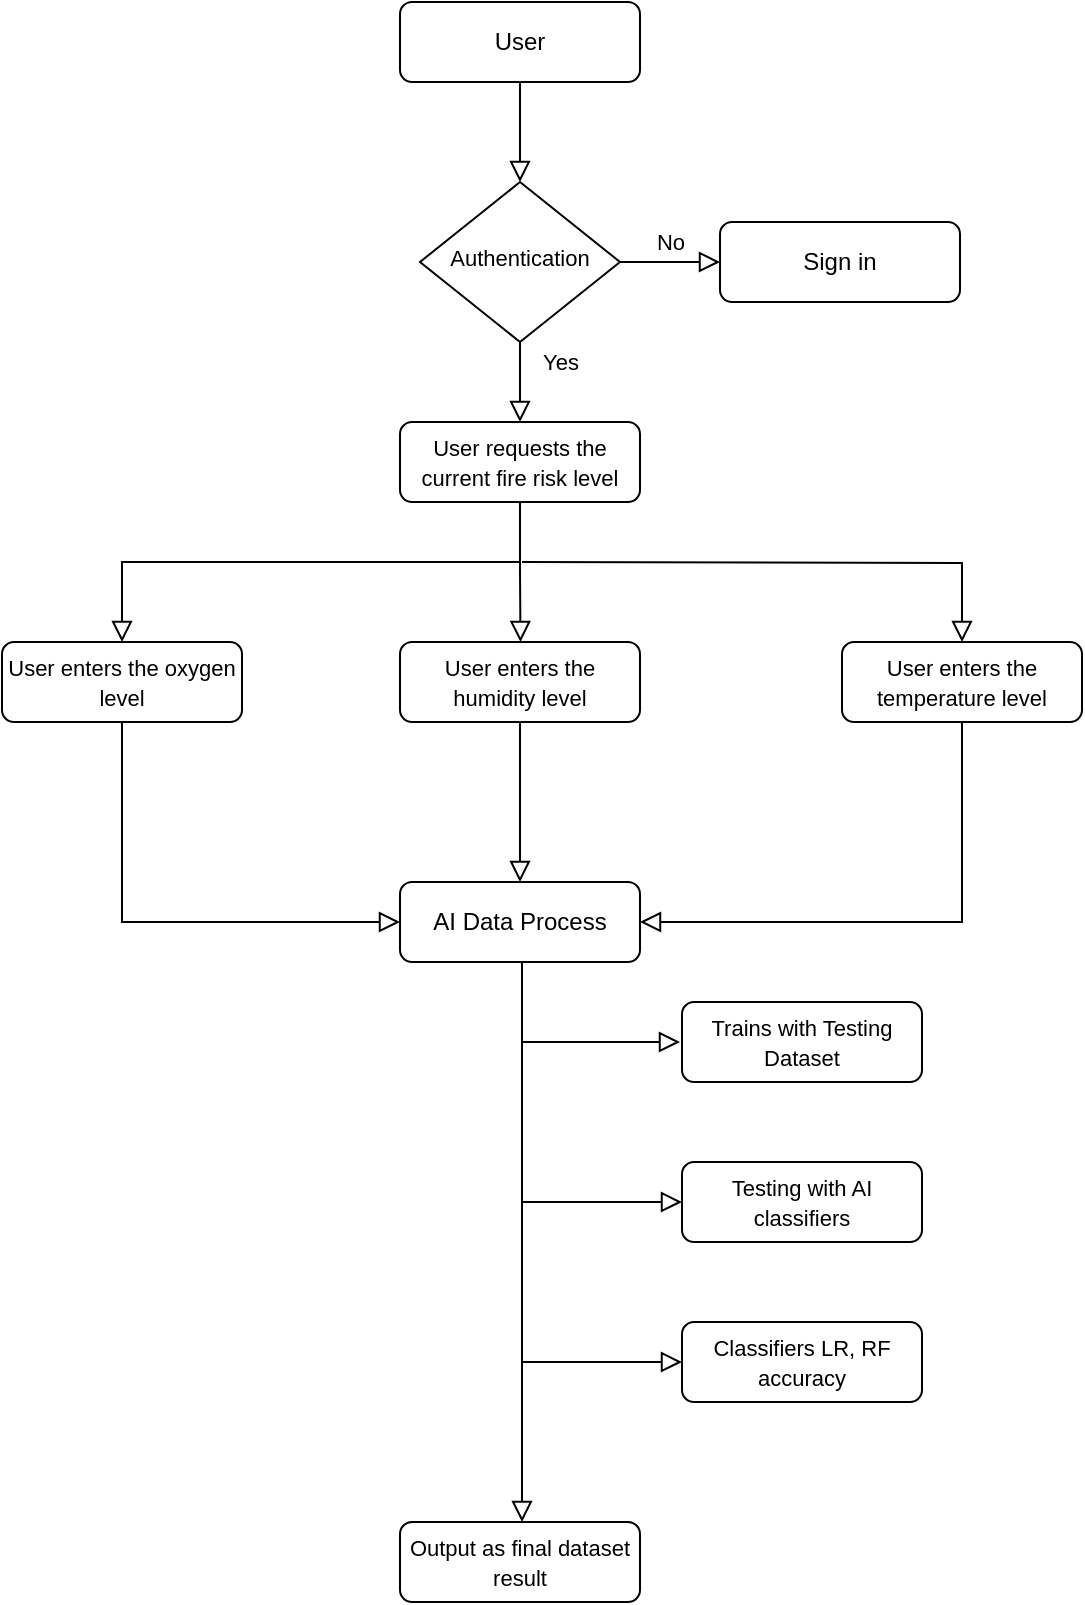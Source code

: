 <mxfile version="21.2.8" type="device">
  <diagram id="C5RBs43oDa-KdzZeNtuy" name="Page-1">
    <mxGraphModel dx="1500" dy="956" grid="1" gridSize="10" guides="1" tooltips="1" connect="1" arrows="1" fold="1" page="1" pageScale="1" pageWidth="827" pageHeight="1169" math="0" shadow="0">
      <root>
        <mxCell id="WIyWlLk6GJQsqaUBKTNV-0" />
        <mxCell id="WIyWlLk6GJQsqaUBKTNV-1" parent="WIyWlLk6GJQsqaUBKTNV-0" />
        <mxCell id="WIyWlLk6GJQsqaUBKTNV-2" value="" style="rounded=0;html=1;jettySize=auto;orthogonalLoop=1;fontSize=11;endArrow=block;endFill=0;endSize=8;strokeWidth=1;shadow=0;labelBackgroundColor=none;edgeStyle=orthogonalEdgeStyle;" parent="WIyWlLk6GJQsqaUBKTNV-1" source="WIyWlLk6GJQsqaUBKTNV-3" target="WIyWlLk6GJQsqaUBKTNV-6" edge="1">
          <mxGeometry relative="1" as="geometry" />
        </mxCell>
        <mxCell id="WIyWlLk6GJQsqaUBKTNV-3" value="User" style="rounded=1;whiteSpace=wrap;html=1;fontSize=12;glass=0;strokeWidth=1;shadow=0;" parent="WIyWlLk6GJQsqaUBKTNV-1" vertex="1">
          <mxGeometry x="299" y="80" width="120" height="40" as="geometry" />
        </mxCell>
        <mxCell id="WIyWlLk6GJQsqaUBKTNV-4" value="Yes" style="rounded=0;html=1;jettySize=auto;orthogonalLoop=1;fontSize=11;endArrow=block;endFill=0;endSize=8;strokeWidth=1;shadow=0;labelBackgroundColor=none;edgeStyle=orthogonalEdgeStyle;" parent="WIyWlLk6GJQsqaUBKTNV-1" source="WIyWlLk6GJQsqaUBKTNV-6" edge="1">
          <mxGeometry x="-0.506" y="20" relative="1" as="geometry">
            <mxPoint as="offset" />
            <mxPoint x="359" y="290" as="targetPoint" />
          </mxGeometry>
        </mxCell>
        <mxCell id="WIyWlLk6GJQsqaUBKTNV-5" value="No" style="edgeStyle=orthogonalEdgeStyle;rounded=0;html=1;jettySize=auto;orthogonalLoop=1;fontSize=11;endArrow=block;endFill=0;endSize=8;strokeWidth=1;shadow=0;labelBackgroundColor=none;" parent="WIyWlLk6GJQsqaUBKTNV-1" source="WIyWlLk6GJQsqaUBKTNV-6" target="WIyWlLk6GJQsqaUBKTNV-7" edge="1">
          <mxGeometry y="10" relative="1" as="geometry">
            <mxPoint as="offset" />
          </mxGeometry>
        </mxCell>
        <mxCell id="WIyWlLk6GJQsqaUBKTNV-6" value="&lt;font style=&quot;font-size: 11px;&quot;&gt;Authentication&lt;/font&gt;" style="rhombus;whiteSpace=wrap;html=1;shadow=0;fontFamily=Helvetica;fontSize=12;align=center;strokeWidth=1;spacing=6;spacingTop=-4;" parent="WIyWlLk6GJQsqaUBKTNV-1" vertex="1">
          <mxGeometry x="309" y="170" width="100" height="80" as="geometry" />
        </mxCell>
        <mxCell id="WIyWlLk6GJQsqaUBKTNV-7" value="Sign in" style="rounded=1;whiteSpace=wrap;html=1;fontSize=12;glass=0;strokeWidth=1;shadow=0;" parent="WIyWlLk6GJQsqaUBKTNV-1" vertex="1">
          <mxGeometry x="459" y="190" width="120" height="40" as="geometry" />
        </mxCell>
        <mxCell id="3-gD77EeYY5-7gOpxsF6-0" value="&lt;font style=&quot;font-size: 11px;&quot;&gt;User requests the current fire risk level&lt;/font&gt;" style="rounded=1;whiteSpace=wrap;html=1;fontSize=12;glass=0;strokeWidth=1;shadow=0;" vertex="1" parent="WIyWlLk6GJQsqaUBKTNV-1">
          <mxGeometry x="299" y="290" width="120" height="40" as="geometry" />
        </mxCell>
        <mxCell id="3-gD77EeYY5-7gOpxsF6-4" value="" style="rounded=0;html=1;jettySize=auto;orthogonalLoop=1;fontSize=11;endArrow=block;endFill=0;endSize=8;strokeWidth=1;shadow=0;labelBackgroundColor=none;edgeStyle=orthogonalEdgeStyle;exitX=0.5;exitY=1;exitDx=0;exitDy=0;" edge="1" parent="WIyWlLk6GJQsqaUBKTNV-1" source="3-gD77EeYY5-7gOpxsF6-0">
          <mxGeometry relative="1" as="geometry">
            <mxPoint x="369" y="130" as="sourcePoint" />
            <mxPoint x="160" y="400" as="targetPoint" />
            <Array as="points">
              <mxPoint x="359" y="360" />
              <mxPoint x="160" y="360" />
            </Array>
          </mxGeometry>
        </mxCell>
        <mxCell id="3-gD77EeYY5-7gOpxsF6-5" value="" style="rounded=0;html=1;jettySize=auto;orthogonalLoop=1;fontSize=11;endArrow=block;endFill=0;endSize=8;strokeWidth=1;shadow=0;labelBackgroundColor=none;edgeStyle=orthogonalEdgeStyle;" edge="1" parent="WIyWlLk6GJQsqaUBKTNV-1" target="3-gD77EeYY5-7gOpxsF6-9">
          <mxGeometry relative="1" as="geometry">
            <mxPoint x="360" y="360" as="sourcePoint" />
            <mxPoint x="640" y="390" as="targetPoint" />
          </mxGeometry>
        </mxCell>
        <mxCell id="3-gD77EeYY5-7gOpxsF6-6" value="" style="rounded=0;html=1;jettySize=auto;orthogonalLoop=1;fontSize=11;endArrow=block;endFill=0;endSize=8;strokeWidth=1;shadow=0;labelBackgroundColor=none;edgeStyle=orthogonalEdgeStyle;exitX=0.5;exitY=1;exitDx=0;exitDy=0;" edge="1" parent="WIyWlLk6GJQsqaUBKTNV-1" source="3-gD77EeYY5-7gOpxsF6-0">
          <mxGeometry relative="1" as="geometry">
            <mxPoint x="359" y="360" as="sourcePoint" />
            <mxPoint x="359.25" y="400" as="targetPoint" />
          </mxGeometry>
        </mxCell>
        <mxCell id="3-gD77EeYY5-7gOpxsF6-7" value="&lt;font style=&quot;font-size: 11px;&quot;&gt;User enters the oxygen level&lt;/font&gt;" style="rounded=1;whiteSpace=wrap;html=1;fontSize=12;glass=0;strokeWidth=1;shadow=0;" vertex="1" parent="WIyWlLk6GJQsqaUBKTNV-1">
          <mxGeometry x="100" y="400" width="120" height="40" as="geometry" />
        </mxCell>
        <mxCell id="3-gD77EeYY5-7gOpxsF6-8" value="&lt;font style=&quot;font-size: 11px;&quot;&gt;User enters the humidity level&lt;/font&gt;" style="rounded=1;whiteSpace=wrap;html=1;fontSize=12;glass=0;strokeWidth=1;shadow=0;" vertex="1" parent="WIyWlLk6GJQsqaUBKTNV-1">
          <mxGeometry x="299" y="400" width="120" height="40" as="geometry" />
        </mxCell>
        <mxCell id="3-gD77EeYY5-7gOpxsF6-9" value="&lt;font style=&quot;font-size: 11px;&quot;&gt;User enters the temperature level&lt;/font&gt;" style="rounded=1;whiteSpace=wrap;html=1;fontSize=12;glass=0;strokeWidth=1;shadow=0;" vertex="1" parent="WIyWlLk6GJQsqaUBKTNV-1">
          <mxGeometry x="520" y="400" width="120" height="40" as="geometry" />
        </mxCell>
        <mxCell id="3-gD77EeYY5-7gOpxsF6-10" value="" style="rounded=0;html=1;jettySize=auto;orthogonalLoop=1;fontSize=11;endArrow=block;endFill=0;endSize=8;strokeWidth=1;shadow=0;labelBackgroundColor=none;edgeStyle=orthogonalEdgeStyle;exitX=0.5;exitY=1;exitDx=0;exitDy=0;entryX=0;entryY=0.5;entryDx=0;entryDy=0;" edge="1" parent="WIyWlLk6GJQsqaUBKTNV-1" source="3-gD77EeYY5-7gOpxsF6-7" target="3-gD77EeYY5-7gOpxsF6-13">
          <mxGeometry relative="1" as="geometry">
            <mxPoint x="369" y="130" as="sourcePoint" />
            <mxPoint x="160" y="480" as="targetPoint" />
            <Array as="points">
              <mxPoint x="160" y="540" />
            </Array>
          </mxGeometry>
        </mxCell>
        <mxCell id="3-gD77EeYY5-7gOpxsF6-11" value="" style="rounded=0;html=1;jettySize=auto;orthogonalLoop=1;fontSize=11;endArrow=block;endFill=0;endSize=8;strokeWidth=1;shadow=0;labelBackgroundColor=none;edgeStyle=orthogonalEdgeStyle;exitX=0.5;exitY=1;exitDx=0;exitDy=0;" edge="1" parent="WIyWlLk6GJQsqaUBKTNV-1" source="3-gD77EeYY5-7gOpxsF6-8" target="3-gD77EeYY5-7gOpxsF6-13">
          <mxGeometry relative="1" as="geometry">
            <mxPoint x="379" y="140" as="sourcePoint" />
            <mxPoint x="359" y="480" as="targetPoint" />
          </mxGeometry>
        </mxCell>
        <mxCell id="3-gD77EeYY5-7gOpxsF6-12" value="" style="rounded=0;html=1;jettySize=auto;orthogonalLoop=1;fontSize=11;endArrow=block;endFill=0;endSize=8;strokeWidth=1;shadow=0;labelBackgroundColor=none;edgeStyle=orthogonalEdgeStyle;exitX=0.5;exitY=1;exitDx=0;exitDy=0;entryX=1;entryY=0.5;entryDx=0;entryDy=0;" edge="1" parent="WIyWlLk6GJQsqaUBKTNV-1" source="3-gD77EeYY5-7gOpxsF6-9" target="3-gD77EeYY5-7gOpxsF6-13">
          <mxGeometry relative="1" as="geometry">
            <mxPoint x="389" y="150" as="sourcePoint" />
            <mxPoint x="580" y="480" as="targetPoint" />
            <Array as="points">
              <mxPoint x="580" y="540" />
            </Array>
          </mxGeometry>
        </mxCell>
        <mxCell id="3-gD77EeYY5-7gOpxsF6-13" value="AI Data Process" style="rounded=1;whiteSpace=wrap;html=1;fontSize=12;glass=0;strokeWidth=1;shadow=0;" vertex="1" parent="WIyWlLk6GJQsqaUBKTNV-1">
          <mxGeometry x="299" y="520" width="120" height="40" as="geometry" />
        </mxCell>
        <mxCell id="3-gD77EeYY5-7gOpxsF6-14" value="" style="rounded=0;html=1;jettySize=auto;orthogonalLoop=1;fontSize=11;endArrow=block;endFill=0;endSize=8;strokeWidth=1;shadow=0;labelBackgroundColor=none;edgeStyle=orthogonalEdgeStyle;exitX=0.5;exitY=1;exitDx=0;exitDy=0;" edge="1" parent="WIyWlLk6GJQsqaUBKTNV-1" source="3-gD77EeYY5-7gOpxsF6-13">
          <mxGeometry relative="1" as="geometry">
            <mxPoint x="369" y="130" as="sourcePoint" />
            <mxPoint x="439" y="600" as="targetPoint" />
            <Array as="points">
              <mxPoint x="360" y="560" />
              <mxPoint x="360" y="600" />
            </Array>
          </mxGeometry>
        </mxCell>
        <mxCell id="3-gD77EeYY5-7gOpxsF6-15" value="" style="rounded=0;html=1;jettySize=auto;orthogonalLoop=1;fontSize=11;endArrow=block;endFill=0;endSize=8;strokeWidth=1;shadow=0;labelBackgroundColor=none;edgeStyle=orthogonalEdgeStyle;" edge="1" parent="WIyWlLk6GJQsqaUBKTNV-1">
          <mxGeometry relative="1" as="geometry">
            <mxPoint x="360" y="600" as="sourcePoint" />
            <mxPoint x="440" y="680" as="targetPoint" />
            <Array as="points">
              <mxPoint x="360" y="660" />
              <mxPoint x="360" y="660" />
            </Array>
          </mxGeometry>
        </mxCell>
        <mxCell id="3-gD77EeYY5-7gOpxsF6-16" value="" style="rounded=0;html=1;jettySize=auto;orthogonalLoop=1;fontSize=11;endArrow=block;endFill=0;endSize=8;strokeWidth=1;shadow=0;labelBackgroundColor=none;edgeStyle=orthogonalEdgeStyle;" edge="1" parent="WIyWlLk6GJQsqaUBKTNV-1">
          <mxGeometry relative="1" as="geometry">
            <mxPoint x="360" y="680" as="sourcePoint" />
            <mxPoint x="440" y="760" as="targetPoint" />
            <Array as="points">
              <mxPoint x="360" y="720" />
              <mxPoint x="360" y="720" />
            </Array>
          </mxGeometry>
        </mxCell>
        <mxCell id="3-gD77EeYY5-7gOpxsF6-17" value="&lt;font style=&quot;font-size: 11px;&quot;&gt;Trains with Testing Dataset&lt;/font&gt;" style="rounded=1;whiteSpace=wrap;html=1;fontSize=12;glass=0;strokeWidth=1;shadow=0;" vertex="1" parent="WIyWlLk6GJQsqaUBKTNV-1">
          <mxGeometry x="440" y="580" width="120" height="40" as="geometry" />
        </mxCell>
        <mxCell id="3-gD77EeYY5-7gOpxsF6-18" value="&lt;font style=&quot;font-size: 11px;&quot;&gt;Testing with AI classifiers&lt;/font&gt;" style="rounded=1;whiteSpace=wrap;html=1;fontSize=12;glass=0;strokeWidth=1;shadow=0;" vertex="1" parent="WIyWlLk6GJQsqaUBKTNV-1">
          <mxGeometry x="440" y="660" width="120" height="40" as="geometry" />
        </mxCell>
        <mxCell id="3-gD77EeYY5-7gOpxsF6-19" value="&lt;font style=&quot;font-size: 11px;&quot;&gt;Classifiers LR, RF accuracy&lt;/font&gt;" style="rounded=1;whiteSpace=wrap;html=1;fontSize=12;glass=0;strokeWidth=1;shadow=0;" vertex="1" parent="WIyWlLk6GJQsqaUBKTNV-1">
          <mxGeometry x="440" y="740" width="120" height="40" as="geometry" />
        </mxCell>
        <mxCell id="3-gD77EeYY5-7gOpxsF6-20" value="" style="rounded=0;html=1;jettySize=auto;orthogonalLoop=1;fontSize=11;endArrow=block;endFill=0;endSize=8;strokeWidth=1;shadow=0;labelBackgroundColor=none;edgeStyle=orthogonalEdgeStyle;" edge="1" parent="WIyWlLk6GJQsqaUBKTNV-1">
          <mxGeometry relative="1" as="geometry">
            <mxPoint x="360" y="760" as="sourcePoint" />
            <mxPoint x="360" y="840" as="targetPoint" />
            <Array as="points">
              <mxPoint x="360" y="840" />
            </Array>
          </mxGeometry>
        </mxCell>
        <mxCell id="3-gD77EeYY5-7gOpxsF6-21" value="&lt;font style=&quot;font-size: 11px;&quot;&gt;Output as final dataset result&lt;/font&gt;" style="rounded=1;whiteSpace=wrap;html=1;fontSize=12;glass=0;strokeWidth=1;shadow=0;" vertex="1" parent="WIyWlLk6GJQsqaUBKTNV-1">
          <mxGeometry x="299" y="840" width="120" height="40" as="geometry" />
        </mxCell>
      </root>
    </mxGraphModel>
  </diagram>
</mxfile>
